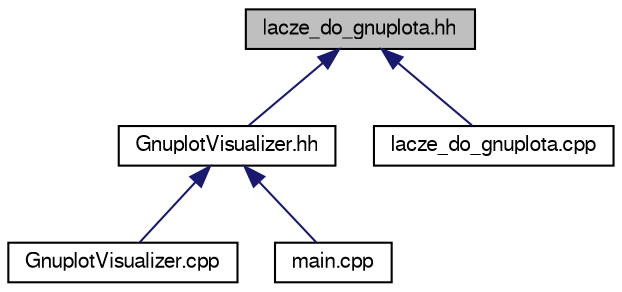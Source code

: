 digraph "lacze_do_gnuplota.hh"
{
  edge [fontname="FreeSans",fontsize="10",labelfontname="FreeSans",labelfontsize="10"];
  node [fontname="FreeSans",fontsize="10",shape=record];
  Node1 [label="lacze_do_gnuplota.hh",height=0.2,width=0.4,color="black", fillcolor="grey75", style="filled", fontcolor="black"];
  Node1 -> Node2 [dir="back",color="midnightblue",fontsize="10",style="solid",fontname="FreeSans"];
  Node2 [label="GnuplotVisualizer.hh",height=0.2,width=0.4,color="black", fillcolor="white", style="filled",URL="$_gnuplot_visualizer_8hh.html"];
  Node2 -> Node3 [dir="back",color="midnightblue",fontsize="10",style="solid",fontname="FreeSans"];
  Node3 [label="GnuplotVisualizer.cpp",height=0.2,width=0.4,color="black", fillcolor="white", style="filled",URL="$_gnuplot_visualizer_8cpp.html"];
  Node2 -> Node4 [dir="back",color="midnightblue",fontsize="10",style="solid",fontname="FreeSans"];
  Node4 [label="main.cpp",height=0.2,width=0.4,color="black", fillcolor="white", style="filled",URL="$main_8cpp.html"];
  Node1 -> Node5 [dir="back",color="midnightblue",fontsize="10",style="solid",fontname="FreeSans"];
  Node5 [label="lacze_do_gnuplota.cpp",height=0.2,width=0.4,color="black", fillcolor="white", style="filled",URL="$lacze__do__gnuplota_8cpp.html"];
}
